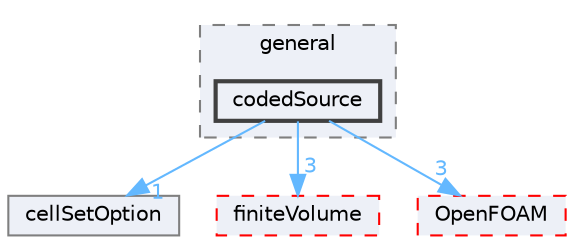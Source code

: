 digraph "src/fvOptions/sources/general/codedSource"
{
 // LATEX_PDF_SIZE
  bgcolor="transparent";
  edge [fontname=Helvetica,fontsize=10,labelfontname=Helvetica,labelfontsize=10];
  node [fontname=Helvetica,fontsize=10,shape=box,height=0.2,width=0.4];
  compound=true
  subgraph clusterdir_72795626a818b0414b803468c9fe69a0 {
    graph [ bgcolor="#edf0f7", pencolor="grey50", label="general", fontname=Helvetica,fontsize=10 style="filled,dashed", URL="dir_72795626a818b0414b803468c9fe69a0.html",tooltip=""]
  dir_143bf1c32728e888f2a8fadcc8e856ca [label="codedSource", fillcolor="#edf0f7", color="grey25", style="filled,bold", URL="dir_143bf1c32728e888f2a8fadcc8e856ca.html",tooltip=""];
  }
  dir_3985ce20ae33982f8c583731dc480b49 [label="cellSetOption", fillcolor="#edf0f7", color="grey50", style="filled", URL="dir_3985ce20ae33982f8c583731dc480b49.html",tooltip=""];
  dir_9bd15774b555cf7259a6fa18f99fe99b [label="finiteVolume", fillcolor="#edf0f7", color="red", style="filled,dashed", URL="dir_9bd15774b555cf7259a6fa18f99fe99b.html",tooltip=""];
  dir_c5473ff19b20e6ec4dfe5c310b3778a8 [label="OpenFOAM", fillcolor="#edf0f7", color="red", style="filled,dashed", URL="dir_c5473ff19b20e6ec4dfe5c310b3778a8.html",tooltip=""];
  dir_143bf1c32728e888f2a8fadcc8e856ca->dir_3985ce20ae33982f8c583731dc480b49 [headlabel="1", labeldistance=1.5 headhref="dir_000529_000430.html" href="dir_000529_000430.html" color="steelblue1" fontcolor="steelblue1"];
  dir_143bf1c32728e888f2a8fadcc8e856ca->dir_9bd15774b555cf7259a6fa18f99fe99b [headlabel="3", labeldistance=1.5 headhref="dir_000529_001387.html" href="dir_000529_001387.html" color="steelblue1" fontcolor="steelblue1"];
  dir_143bf1c32728e888f2a8fadcc8e856ca->dir_c5473ff19b20e6ec4dfe5c310b3778a8 [headlabel="3", labeldistance=1.5 headhref="dir_000529_002695.html" href="dir_000529_002695.html" color="steelblue1" fontcolor="steelblue1"];
}
